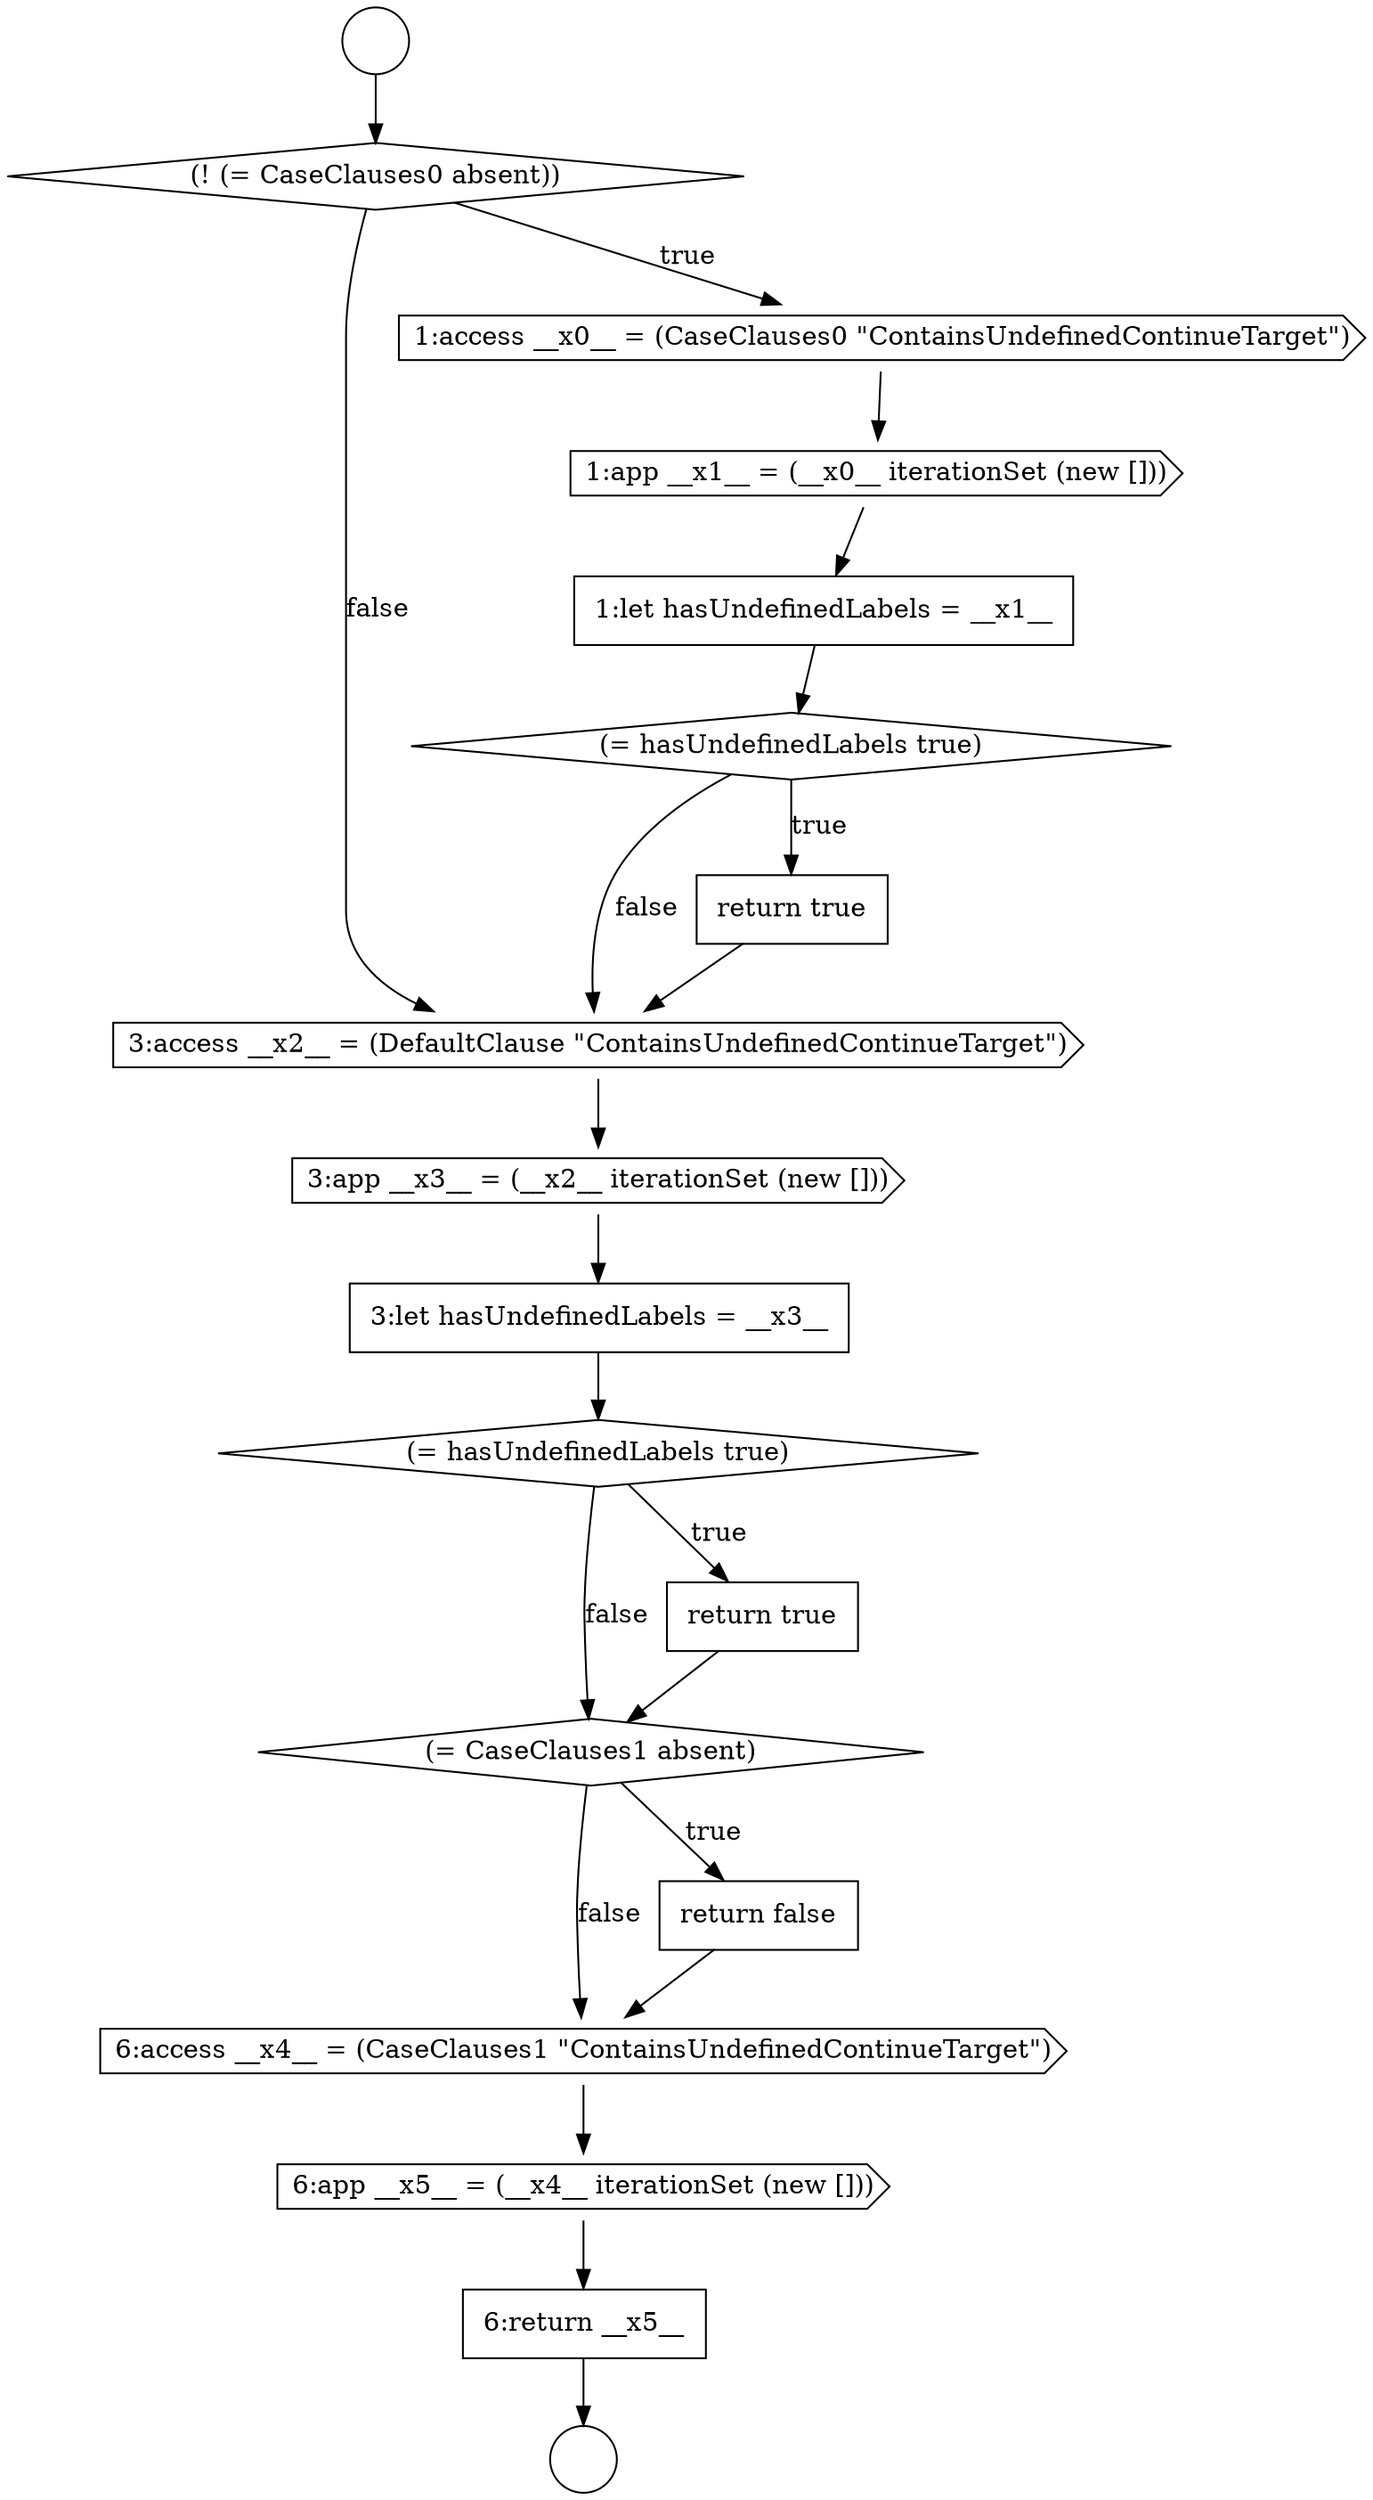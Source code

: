 digraph {
  node7484 [shape=none, margin=0, label=<<font color="black">
    <table border="0" cellborder="1" cellspacing="0" cellpadding="10">
      <tr><td align="left">1:let hasUndefinedLabels = __x1__</td></tr>
    </table>
  </font>> color="black" fillcolor="white" style=filled]
  node7496 [shape=none, margin=0, label=<<font color="black">
    <table border="0" cellborder="1" cellspacing="0" cellpadding="10">
      <tr><td align="left">6:return __x5__</td></tr>
    </table>
  </font>> color="black" fillcolor="white" style=filled]
  node7492 [shape=diamond, label=<<font color="black">(= CaseClauses1 absent)</font>> color="black" fillcolor="white" style=filled]
  node7480 [shape=circle label=" " color="black" fillcolor="white" style=filled]
  node7491 [shape=none, margin=0, label=<<font color="black">
    <table border="0" cellborder="1" cellspacing="0" cellpadding="10">
      <tr><td align="left">return true</td></tr>
    </table>
  </font>> color="black" fillcolor="white" style=filled]
  node7487 [shape=cds, label=<<font color="black">3:access __x2__ = (DefaultClause &quot;ContainsUndefinedContinueTarget&quot;)</font>> color="black" fillcolor="white" style=filled]
  node7482 [shape=cds, label=<<font color="black">1:access __x0__ = (CaseClauses0 &quot;ContainsUndefinedContinueTarget&quot;)</font>> color="black" fillcolor="white" style=filled]
  node7479 [shape=circle label=" " color="black" fillcolor="white" style=filled]
  node7490 [shape=diamond, label=<<font color="black">(= hasUndefinedLabels true)</font>> color="black" fillcolor="white" style=filled]
  node7494 [shape=cds, label=<<font color="black">6:access __x4__ = (CaseClauses1 &quot;ContainsUndefinedContinueTarget&quot;)</font>> color="black" fillcolor="white" style=filled]
  node7488 [shape=cds, label=<<font color="black">3:app __x3__ = (__x2__ iterationSet (new []))</font>> color="black" fillcolor="white" style=filled]
  node7483 [shape=cds, label=<<font color="black">1:app __x1__ = (__x0__ iterationSet (new []))</font>> color="black" fillcolor="white" style=filled]
  node7489 [shape=none, margin=0, label=<<font color="black">
    <table border="0" cellborder="1" cellspacing="0" cellpadding="10">
      <tr><td align="left">3:let hasUndefinedLabels = __x3__</td></tr>
    </table>
  </font>> color="black" fillcolor="white" style=filled]
  node7493 [shape=none, margin=0, label=<<font color="black">
    <table border="0" cellborder="1" cellspacing="0" cellpadding="10">
      <tr><td align="left">return false</td></tr>
    </table>
  </font>> color="black" fillcolor="white" style=filled]
  node7481 [shape=diamond, label=<<font color="black">(! (= CaseClauses0 absent))</font>> color="black" fillcolor="white" style=filled]
  node7486 [shape=none, margin=0, label=<<font color="black">
    <table border="0" cellborder="1" cellspacing="0" cellpadding="10">
      <tr><td align="left">return true</td></tr>
    </table>
  </font>> color="black" fillcolor="white" style=filled]
  node7485 [shape=diamond, label=<<font color="black">(= hasUndefinedLabels true)</font>> color="black" fillcolor="white" style=filled]
  node7495 [shape=cds, label=<<font color="black">6:app __x5__ = (__x4__ iterationSet (new []))</font>> color="black" fillcolor="white" style=filled]
  node7479 -> node7481 [ color="black"]
  node7489 -> node7490 [ color="black"]
  node7481 -> node7482 [label=<<font color="black">true</font>> color="black"]
  node7481 -> node7487 [label=<<font color="black">false</font>> color="black"]
  node7494 -> node7495 [ color="black"]
  node7486 -> node7487 [ color="black"]
  node7485 -> node7486 [label=<<font color="black">true</font>> color="black"]
  node7485 -> node7487 [label=<<font color="black">false</font>> color="black"]
  node7493 -> node7494 [ color="black"]
  node7491 -> node7492 [ color="black"]
  node7482 -> node7483 [ color="black"]
  node7488 -> node7489 [ color="black"]
  node7492 -> node7493 [label=<<font color="black">true</font>> color="black"]
  node7492 -> node7494 [label=<<font color="black">false</font>> color="black"]
  node7484 -> node7485 [ color="black"]
  node7487 -> node7488 [ color="black"]
  node7483 -> node7484 [ color="black"]
  node7495 -> node7496 [ color="black"]
  node7490 -> node7491 [label=<<font color="black">true</font>> color="black"]
  node7490 -> node7492 [label=<<font color="black">false</font>> color="black"]
  node7496 -> node7480 [ color="black"]
}
